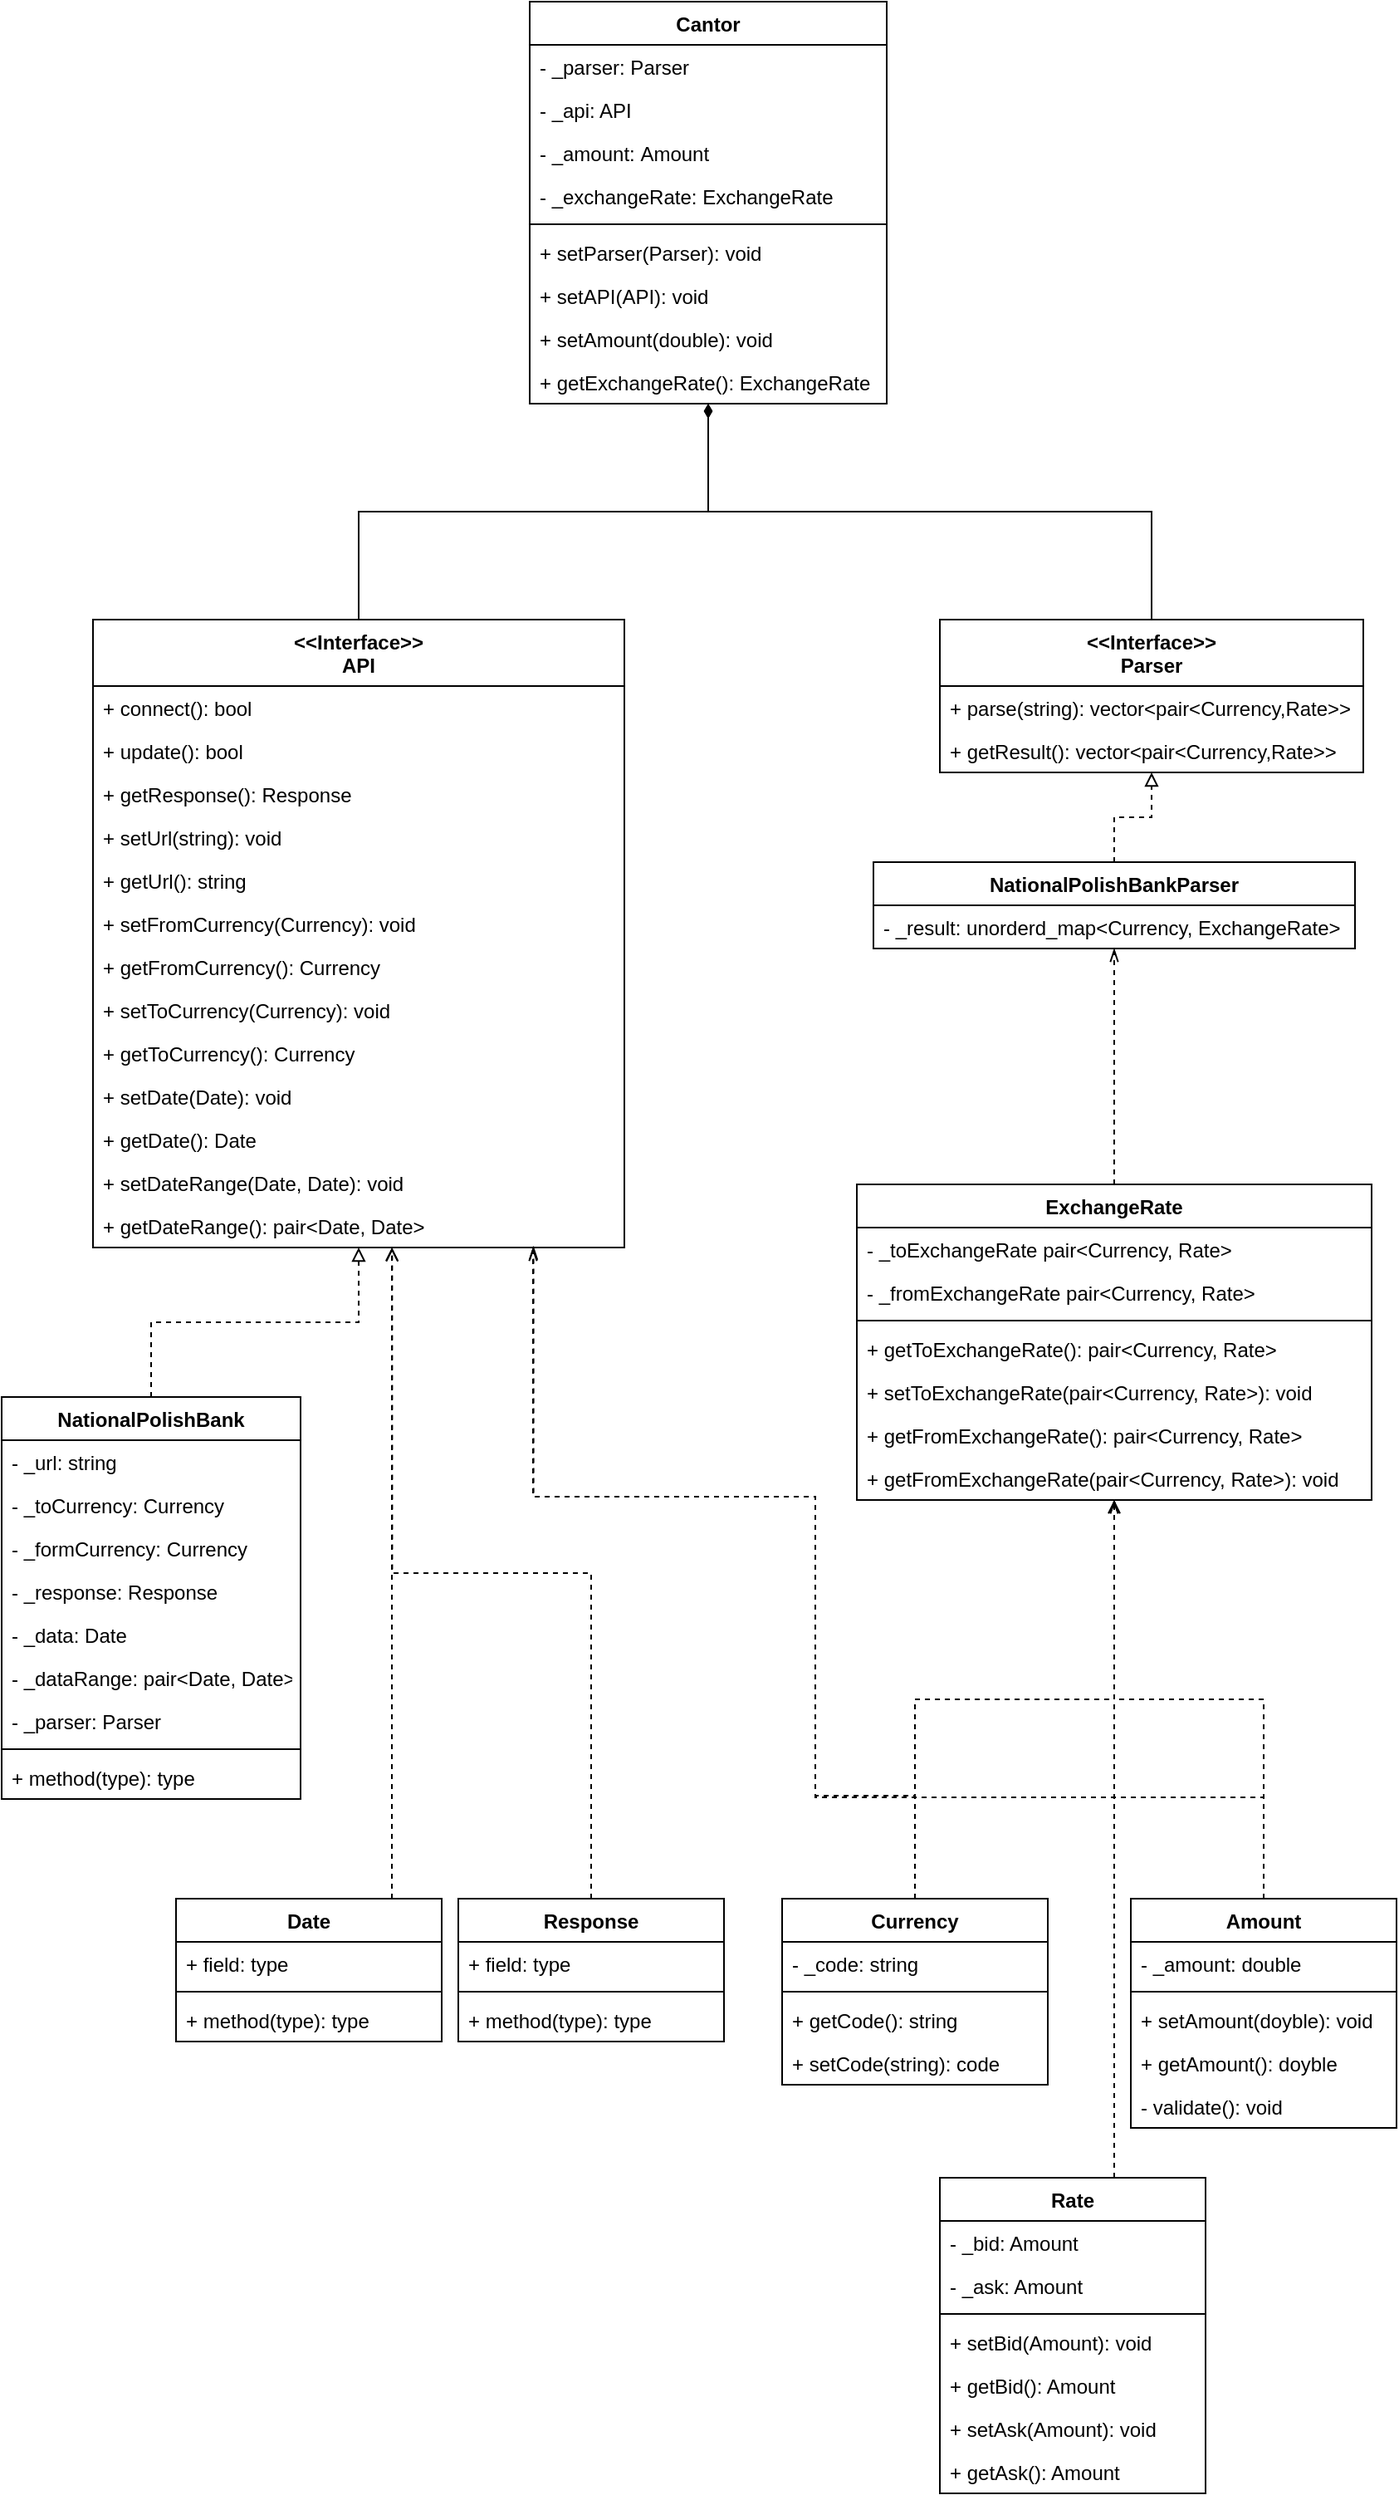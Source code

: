 <mxfile version="14.4.4" type="device"><diagram name="Page-1" id="c4acf3e9-155e-7222-9cf6-157b1a14988f"><mxGraphModel dx="1074" dy="663" grid="1" gridSize="10" guides="1" tooltips="1" connect="1" arrows="1" fold="1" page="1" pageScale="1" pageWidth="850" pageHeight="1100" background="#ffffff" math="0" shadow="0"><root><mxCell id="0"/><mxCell id="1" parent="0"/><mxCell id="X-hiKZKET10FdiY34auF-1" style="edgeStyle=orthogonalEdgeStyle;rounded=0;orthogonalLoop=1;jettySize=auto;html=1;endArrow=diamondThin;endFill=1;" parent="1" source="bLAxV5t_nkkf9cyOYh-Y-75" target="bLAxV5t_nkkf9cyOYh-Y-136" edge="1"><mxGeometry relative="1" as="geometry"/></mxCell><mxCell id="bLAxV5t_nkkf9cyOYh-Y-75" value="&lt;&lt;Interface&gt;&gt;&#10;API" style="swimlane;fontStyle=1;align=center;verticalAlign=top;childLayout=stackLayout;horizontal=1;startSize=40;horizontalStack=0;resizeParent=1;resizeParentMax=0;resizeLast=0;collapsible=1;marginBottom=0;" parent="1" vertex="1"><mxGeometry x="55" y="782" width="320" height="378" as="geometry"/></mxCell><mxCell id="bLAxV5t_nkkf9cyOYh-Y-76" value="+ connect(): bool" style="text;strokeColor=none;fillColor=none;align=left;verticalAlign=top;spacingLeft=4;spacingRight=4;overflow=hidden;rotatable=0;points=[[0,0.5],[1,0.5]];portConstraint=eastwest;" parent="bLAxV5t_nkkf9cyOYh-Y-75" vertex="1"><mxGeometry y="40" width="320" height="26" as="geometry"/></mxCell><mxCell id="bLAxV5t_nkkf9cyOYh-Y-77" value="+ update(): bool" style="text;strokeColor=none;fillColor=none;align=left;verticalAlign=top;spacingLeft=4;spacingRight=4;overflow=hidden;rotatable=0;points=[[0,0.5],[1,0.5]];portConstraint=eastwest;" parent="bLAxV5t_nkkf9cyOYh-Y-75" vertex="1"><mxGeometry y="66" width="320" height="26" as="geometry"/></mxCell><mxCell id="bLAxV5t_nkkf9cyOYh-Y-78" value="+ getResponse(): Response" style="text;strokeColor=none;fillColor=none;align=left;verticalAlign=top;spacingLeft=4;spacingRight=4;overflow=hidden;rotatable=0;points=[[0,0.5],[1,0.5]];portConstraint=eastwest;" parent="bLAxV5t_nkkf9cyOYh-Y-75" vertex="1"><mxGeometry y="92" width="320" height="26" as="geometry"/></mxCell><mxCell id="bLAxV5t_nkkf9cyOYh-Y-79" value="+ setUrl(string): void" style="text;strokeColor=none;fillColor=none;align=left;verticalAlign=top;spacingLeft=4;spacingRight=4;overflow=hidden;rotatable=0;points=[[0,0.5],[1,0.5]];portConstraint=eastwest;" parent="bLAxV5t_nkkf9cyOYh-Y-75" vertex="1"><mxGeometry y="118" width="320" height="26" as="geometry"/></mxCell><mxCell id="bLAxV5t_nkkf9cyOYh-Y-80" value="+ getUrl(): string" style="text;strokeColor=none;fillColor=none;align=left;verticalAlign=top;spacingLeft=4;spacingRight=4;overflow=hidden;rotatable=0;points=[[0,0.5],[1,0.5]];portConstraint=eastwest;" parent="bLAxV5t_nkkf9cyOYh-Y-75" vertex="1"><mxGeometry y="144" width="320" height="26" as="geometry"/></mxCell><mxCell id="bLAxV5t_nkkf9cyOYh-Y-81" value="+ setFromCurrency(Currency): void" style="text;strokeColor=none;fillColor=none;align=left;verticalAlign=top;spacingLeft=4;spacingRight=4;overflow=hidden;rotatable=0;points=[[0,0.5],[1,0.5]];portConstraint=eastwest;" parent="bLAxV5t_nkkf9cyOYh-Y-75" vertex="1"><mxGeometry y="170" width="320" height="26" as="geometry"/></mxCell><mxCell id="bLAxV5t_nkkf9cyOYh-Y-82" value="+ getFromCurrency(): Currency" style="text;strokeColor=none;fillColor=none;align=left;verticalAlign=top;spacingLeft=4;spacingRight=4;overflow=hidden;rotatable=0;points=[[0,0.5],[1,0.5]];portConstraint=eastwest;" parent="bLAxV5t_nkkf9cyOYh-Y-75" vertex="1"><mxGeometry y="196" width="320" height="26" as="geometry"/></mxCell><mxCell id="bLAxV5t_nkkf9cyOYh-Y-83" value="+ setToCurrency(Currency): void" style="text;strokeColor=none;fillColor=none;align=left;verticalAlign=top;spacingLeft=4;spacingRight=4;overflow=hidden;rotatable=0;points=[[0,0.5],[1,0.5]];portConstraint=eastwest;" parent="bLAxV5t_nkkf9cyOYh-Y-75" vertex="1"><mxGeometry y="222" width="320" height="26" as="geometry"/></mxCell><mxCell id="bLAxV5t_nkkf9cyOYh-Y-84" value="+ getToCurrency(): Currency" style="text;strokeColor=none;fillColor=none;align=left;verticalAlign=top;spacingLeft=4;spacingRight=4;overflow=hidden;rotatable=0;points=[[0,0.5],[1,0.5]];portConstraint=eastwest;" parent="bLAxV5t_nkkf9cyOYh-Y-75" vertex="1"><mxGeometry y="248" width="320" height="26" as="geometry"/></mxCell><mxCell id="bLAxV5t_nkkf9cyOYh-Y-86" value="+ setDate(Date): void" style="text;strokeColor=none;fillColor=none;align=left;verticalAlign=top;spacingLeft=4;spacingRight=4;overflow=hidden;rotatable=0;points=[[0,0.5],[1,0.5]];portConstraint=eastwest;" parent="bLAxV5t_nkkf9cyOYh-Y-75" vertex="1"><mxGeometry y="274" width="320" height="26" as="geometry"/></mxCell><mxCell id="bLAxV5t_nkkf9cyOYh-Y-87" value="+ getDate(): Date" style="text;strokeColor=none;fillColor=none;align=left;verticalAlign=top;spacingLeft=4;spacingRight=4;overflow=hidden;rotatable=0;points=[[0,0.5],[1,0.5]];portConstraint=eastwest;" parent="bLAxV5t_nkkf9cyOYh-Y-75" vertex="1"><mxGeometry y="300" width="320" height="26" as="geometry"/></mxCell><mxCell id="bLAxV5t_nkkf9cyOYh-Y-88" value="+ setDateRange(Date, Date): void" style="text;strokeColor=none;fillColor=none;align=left;verticalAlign=top;spacingLeft=4;spacingRight=4;overflow=hidden;rotatable=0;points=[[0,0.5],[1,0.5]];portConstraint=eastwest;" parent="bLAxV5t_nkkf9cyOYh-Y-75" vertex="1"><mxGeometry y="326" width="320" height="26" as="geometry"/></mxCell><mxCell id="bLAxV5t_nkkf9cyOYh-Y-89" value="+ getDateRange(): pair&lt;Date, Date&gt;" style="text;strokeColor=none;fillColor=none;align=left;verticalAlign=top;spacingLeft=4;spacingRight=4;overflow=hidden;rotatable=0;points=[[0,0.5],[1,0.5]];portConstraint=eastwest;" parent="bLAxV5t_nkkf9cyOYh-Y-75" vertex="1"><mxGeometry y="352" width="320" height="26" as="geometry"/></mxCell><mxCell id="bLAxV5t_nkkf9cyOYh-Y-95" style="edgeStyle=orthogonalEdgeStyle;rounded=0;orthogonalLoop=1;jettySize=auto;html=1;startSize=40;endArrow=block;endFill=0;dashed=1;" parent="1" source="bLAxV5t_nkkf9cyOYh-Y-96" target="bLAxV5t_nkkf9cyOYh-Y-75" edge="1"><mxGeometry relative="1" as="geometry"/></mxCell><mxCell id="bLAxV5t_nkkf9cyOYh-Y-96" value="NationalPolishBank&#10;&#10;" style="swimlane;fontStyle=1;align=center;verticalAlign=top;childLayout=stackLayout;horizontal=1;startSize=26;horizontalStack=0;resizeParent=1;resizeParentMax=0;resizeLast=0;collapsible=1;marginBottom=0;" parent="1" vertex="1"><mxGeometry y="1250" width="180" height="242" as="geometry"/></mxCell><mxCell id="bLAxV5t_nkkf9cyOYh-Y-97" value="- _url: string" style="text;strokeColor=none;fillColor=none;align=left;verticalAlign=top;spacingLeft=4;spacingRight=4;overflow=hidden;rotatable=0;points=[[0,0.5],[1,0.5]];portConstraint=eastwest;" parent="bLAxV5t_nkkf9cyOYh-Y-96" vertex="1"><mxGeometry y="26" width="180" height="26" as="geometry"/></mxCell><mxCell id="bLAxV5t_nkkf9cyOYh-Y-98" value="- _toCurrency: Currency" style="text;strokeColor=none;fillColor=none;align=left;verticalAlign=top;spacingLeft=4;spacingRight=4;overflow=hidden;rotatable=0;points=[[0,0.5],[1,0.5]];portConstraint=eastwest;" parent="bLAxV5t_nkkf9cyOYh-Y-96" vertex="1"><mxGeometry y="52" width="180" height="26" as="geometry"/></mxCell><mxCell id="bLAxV5t_nkkf9cyOYh-Y-99" value="- _formCurrency: Currency" style="text;strokeColor=none;fillColor=none;align=left;verticalAlign=top;spacingLeft=4;spacingRight=4;overflow=hidden;rotatable=0;points=[[0,0.5],[1,0.5]];portConstraint=eastwest;" parent="bLAxV5t_nkkf9cyOYh-Y-96" vertex="1"><mxGeometry y="78" width="180" height="26" as="geometry"/></mxCell><mxCell id="bLAxV5t_nkkf9cyOYh-Y-100" value="- _response: Response" style="text;strokeColor=none;fillColor=none;align=left;verticalAlign=top;spacingLeft=4;spacingRight=4;overflow=hidden;rotatable=0;points=[[0,0.5],[1,0.5]];portConstraint=eastwest;" parent="bLAxV5t_nkkf9cyOYh-Y-96" vertex="1"><mxGeometry y="104" width="180" height="26" as="geometry"/></mxCell><mxCell id="bLAxV5t_nkkf9cyOYh-Y-101" value="- _data: Date" style="text;strokeColor=none;fillColor=none;align=left;verticalAlign=top;spacingLeft=4;spacingRight=4;overflow=hidden;rotatable=0;points=[[0,0.5],[1,0.5]];portConstraint=eastwest;" parent="bLAxV5t_nkkf9cyOYh-Y-96" vertex="1"><mxGeometry y="130" width="180" height="26" as="geometry"/></mxCell><mxCell id="bLAxV5t_nkkf9cyOYh-Y-102" value="- _dataRange: pair&lt;Date, Date&gt;" style="text;strokeColor=none;fillColor=none;align=left;verticalAlign=top;spacingLeft=4;spacingRight=4;overflow=hidden;rotatable=0;points=[[0,0.5],[1,0.5]];portConstraint=eastwest;" parent="bLAxV5t_nkkf9cyOYh-Y-96" vertex="1"><mxGeometry y="156" width="180" height="26" as="geometry"/></mxCell><mxCell id="bLAxV5t_nkkf9cyOYh-Y-103" value="- _parser: Parser" style="text;strokeColor=none;fillColor=none;align=left;verticalAlign=top;spacingLeft=4;spacingRight=4;overflow=hidden;rotatable=0;points=[[0,0.5],[1,0.5]];portConstraint=eastwest;" parent="bLAxV5t_nkkf9cyOYh-Y-96" vertex="1"><mxGeometry y="182" width="180" height="26" as="geometry"/></mxCell><mxCell id="bLAxV5t_nkkf9cyOYh-Y-104" value="" style="line;strokeWidth=1;fillColor=none;align=left;verticalAlign=middle;spacingTop=-1;spacingLeft=3;spacingRight=3;rotatable=0;labelPosition=right;points=[];portConstraint=eastwest;" parent="bLAxV5t_nkkf9cyOYh-Y-96" vertex="1"><mxGeometry y="208" width="180" height="8" as="geometry"/></mxCell><mxCell id="bLAxV5t_nkkf9cyOYh-Y-105" value="+ method(type): type" style="text;strokeColor=none;fillColor=none;align=left;verticalAlign=top;spacingLeft=4;spacingRight=4;overflow=hidden;rotatable=0;points=[[0,0.5],[1,0.5]];portConstraint=eastwest;" parent="bLAxV5t_nkkf9cyOYh-Y-96" vertex="1"><mxGeometry y="216" width="180" height="26" as="geometry"/></mxCell><mxCell id="KTCqO3PVeO4-w_g8poJK-3" style="edgeStyle=orthogonalEdgeStyle;rounded=0;orthogonalLoop=1;jettySize=auto;html=1;dashed=1;endArrow=openThin;endFill=0;" parent="1" source="bLAxV5t_nkkf9cyOYh-Y-106" target="bLAxV5t_nkkf9cyOYh-Y-124" edge="1"><mxGeometry relative="1" as="geometry"/></mxCell><mxCell id="bLAxV5t_nkkf9cyOYh-Y-106" value="Currency" style="swimlane;fontStyle=1;align=center;verticalAlign=top;childLayout=stackLayout;horizontal=1;startSize=26;horizontalStack=0;resizeParent=1;resizeParentMax=0;resizeLast=0;collapsible=1;marginBottom=0;" parent="1" vertex="1"><mxGeometry x="470" y="1552" width="160" height="112" as="geometry"/></mxCell><mxCell id="bLAxV5t_nkkf9cyOYh-Y-107" value="- _code: string" style="text;strokeColor=none;fillColor=none;align=left;verticalAlign=top;spacingLeft=4;spacingRight=4;overflow=hidden;rotatable=0;points=[[0,0.5],[1,0.5]];portConstraint=eastwest;" parent="bLAxV5t_nkkf9cyOYh-Y-106" vertex="1"><mxGeometry y="26" width="160" height="26" as="geometry"/></mxCell><mxCell id="bLAxV5t_nkkf9cyOYh-Y-108" value="" style="line;strokeWidth=1;fillColor=none;align=left;verticalAlign=middle;spacingTop=-1;spacingLeft=3;spacingRight=3;rotatable=0;labelPosition=right;points=[];portConstraint=eastwest;" parent="bLAxV5t_nkkf9cyOYh-Y-106" vertex="1"><mxGeometry y="52" width="160" height="8" as="geometry"/></mxCell><mxCell id="KTCqO3PVeO4-w_g8poJK-1" value="+ getCode(): string" style="text;strokeColor=none;fillColor=none;align=left;verticalAlign=top;spacingLeft=4;spacingRight=4;overflow=hidden;rotatable=0;points=[[0,0.5],[1,0.5]];portConstraint=eastwest;" parent="bLAxV5t_nkkf9cyOYh-Y-106" vertex="1"><mxGeometry y="60" width="160" height="26" as="geometry"/></mxCell><mxCell id="bLAxV5t_nkkf9cyOYh-Y-109" value="+ setCode(string): code" style="text;strokeColor=none;fillColor=none;align=left;verticalAlign=top;spacingLeft=4;spacingRight=4;overflow=hidden;rotatable=0;points=[[0,0.5],[1,0.5]];portConstraint=eastwest;" parent="bLAxV5t_nkkf9cyOYh-Y-106" vertex="1"><mxGeometry y="86" width="160" height="26" as="geometry"/></mxCell><mxCell id="X-hiKZKET10FdiY34auF-17" style="edgeStyle=orthogonalEdgeStyle;rounded=0;orthogonalLoop=1;jettySize=auto;html=1;entryX=0.563;entryY=1.007;entryDx=0;entryDy=0;entryPerimeter=0;endArrow=open;endFill=0;dashed=1;" parent="1" source="bLAxV5t_nkkf9cyOYh-Y-110" target="bLAxV5t_nkkf9cyOYh-Y-89" edge="1"><mxGeometry relative="1" as="geometry"/></mxCell><mxCell id="bLAxV5t_nkkf9cyOYh-Y-110" value="Response" style="swimlane;fontStyle=1;align=center;verticalAlign=top;childLayout=stackLayout;horizontal=1;startSize=26;horizontalStack=0;resizeParent=1;resizeParentMax=0;resizeLast=0;collapsible=1;marginBottom=0;" parent="1" vertex="1"><mxGeometry x="275" y="1552" width="160" height="86" as="geometry"/></mxCell><mxCell id="bLAxV5t_nkkf9cyOYh-Y-111" value="+ field: type" style="text;strokeColor=none;fillColor=none;align=left;verticalAlign=top;spacingLeft=4;spacingRight=4;overflow=hidden;rotatable=0;points=[[0,0.5],[1,0.5]];portConstraint=eastwest;" parent="bLAxV5t_nkkf9cyOYh-Y-110" vertex="1"><mxGeometry y="26" width="160" height="26" as="geometry"/></mxCell><mxCell id="bLAxV5t_nkkf9cyOYh-Y-112" value="" style="line;strokeWidth=1;fillColor=none;align=left;verticalAlign=middle;spacingTop=-1;spacingLeft=3;spacingRight=3;rotatable=0;labelPosition=right;points=[];portConstraint=eastwest;" parent="bLAxV5t_nkkf9cyOYh-Y-110" vertex="1"><mxGeometry y="52" width="160" height="8" as="geometry"/></mxCell><mxCell id="bLAxV5t_nkkf9cyOYh-Y-113" value="+ method(type): type" style="text;strokeColor=none;fillColor=none;align=left;verticalAlign=top;spacingLeft=4;spacingRight=4;overflow=hidden;rotatable=0;points=[[0,0.5],[1,0.5]];portConstraint=eastwest;" parent="bLAxV5t_nkkf9cyOYh-Y-110" vertex="1"><mxGeometry y="60" width="160" height="26" as="geometry"/></mxCell><mxCell id="X-hiKZKET10FdiY34auF-14" style="edgeStyle=orthogonalEdgeStyle;rounded=0;orthogonalLoop=1;jettySize=auto;html=1;endArrow=open;endFill=0;dashed=1;" parent="1" source="bLAxV5t_nkkf9cyOYh-Y-114" target="bLAxV5t_nkkf9cyOYh-Y-75" edge="1"><mxGeometry relative="1" as="geometry"><Array as="points"><mxPoint x="235" y="1462"/><mxPoint x="235" y="1462"/></Array></mxGeometry></mxCell><mxCell id="bLAxV5t_nkkf9cyOYh-Y-114" value="Date" style="swimlane;fontStyle=1;align=center;verticalAlign=top;childLayout=stackLayout;horizontal=1;startSize=26;horizontalStack=0;resizeParent=1;resizeParentMax=0;resizeLast=0;collapsible=1;marginBottom=0;" parent="1" vertex="1"><mxGeometry x="105" y="1552" width="160" height="86" as="geometry"/></mxCell><mxCell id="bLAxV5t_nkkf9cyOYh-Y-115" value="+ field: type" style="text;strokeColor=none;fillColor=none;align=left;verticalAlign=top;spacingLeft=4;spacingRight=4;overflow=hidden;rotatable=0;points=[[0,0.5],[1,0.5]];portConstraint=eastwest;" parent="bLAxV5t_nkkf9cyOYh-Y-114" vertex="1"><mxGeometry y="26" width="160" height="26" as="geometry"/></mxCell><mxCell id="bLAxV5t_nkkf9cyOYh-Y-116" value="" style="line;strokeWidth=1;fillColor=none;align=left;verticalAlign=middle;spacingTop=-1;spacingLeft=3;spacingRight=3;rotatable=0;labelPosition=right;points=[];portConstraint=eastwest;" parent="bLAxV5t_nkkf9cyOYh-Y-114" vertex="1"><mxGeometry y="52" width="160" height="8" as="geometry"/></mxCell><mxCell id="bLAxV5t_nkkf9cyOYh-Y-117" value="+ method(type): type" style="text;strokeColor=none;fillColor=none;align=left;verticalAlign=top;spacingLeft=4;spacingRight=4;overflow=hidden;rotatable=0;points=[[0,0.5],[1,0.5]];portConstraint=eastwest;" parent="bLAxV5t_nkkf9cyOYh-Y-114" vertex="1"><mxGeometry y="60" width="160" height="26" as="geometry"/></mxCell><mxCell id="X-hiKZKET10FdiY34auF-2" style="edgeStyle=orthogonalEdgeStyle;rounded=0;orthogonalLoop=1;jettySize=auto;html=1;endArrow=diamondThin;endFill=1;exitX=0.5;exitY=0;exitDx=0;exitDy=0;" parent="1" source="bLAxV5t_nkkf9cyOYh-Y-118" target="bLAxV5t_nkkf9cyOYh-Y-136" edge="1"><mxGeometry relative="1" as="geometry"/></mxCell><mxCell id="bLAxV5t_nkkf9cyOYh-Y-118" value="&lt;&lt;Interface&gt;&gt;&#10;Parser" style="swimlane;fontStyle=1;align=center;verticalAlign=top;childLayout=stackLayout;horizontal=1;startSize=40;horizontalStack=0;resizeParent=1;resizeParentMax=0;resizeLast=0;collapsible=1;marginBottom=0;" parent="1" vertex="1"><mxGeometry x="565" y="782" width="255" height="92" as="geometry"/></mxCell><mxCell id="bLAxV5t_nkkf9cyOYh-Y-119" value="+ parse(string): vector&lt;pair&lt;Currency,Rate&gt;&gt;" style="text;strokeColor=none;fillColor=none;align=left;verticalAlign=top;spacingLeft=4;spacingRight=4;overflow=hidden;rotatable=0;points=[[0,0.5],[1,0.5]];portConstraint=eastwest;" parent="bLAxV5t_nkkf9cyOYh-Y-118" vertex="1"><mxGeometry y="40" width="255" height="26" as="geometry"/></mxCell><mxCell id="bLAxV5t_nkkf9cyOYh-Y-120" value="+ getResult(): vector&lt;pair&lt;Currency,Rate&gt;&gt;" style="text;strokeColor=none;fillColor=none;align=left;verticalAlign=top;spacingLeft=4;spacingRight=4;overflow=hidden;rotatable=0;points=[[0,0.5],[1,0.5]];portConstraint=eastwest;" parent="bLAxV5t_nkkf9cyOYh-Y-118" vertex="1"><mxGeometry y="66" width="255" height="26" as="geometry"/></mxCell><mxCell id="bLAxV5t_nkkf9cyOYh-Y-121" style="edgeStyle=orthogonalEdgeStyle;rounded=0;orthogonalLoop=1;jettySize=auto;html=1;startSize=40;endArrow=block;endFill=0;dashed=1;" parent="1" source="bLAxV5t_nkkf9cyOYh-Y-122" target="bLAxV5t_nkkf9cyOYh-Y-118" edge="1"><mxGeometry relative="1" as="geometry"/></mxCell><mxCell id="bLAxV5t_nkkf9cyOYh-Y-122" value="NationalPolishBankParser" style="swimlane;fontStyle=1;align=center;verticalAlign=top;childLayout=stackLayout;horizontal=1;startSize=26;horizontalStack=0;resizeParent=1;resizeParentMax=0;resizeLast=0;collapsible=1;marginBottom=0;" parent="1" vertex="1"><mxGeometry x="525" y="928" width="290" height="52" as="geometry"/></mxCell><mxCell id="bLAxV5t_nkkf9cyOYh-Y-123" value="- _result: unorderd_map&lt;Currency, ExchangeRate&gt;" style="text;strokeColor=none;fillColor=none;align=left;verticalAlign=top;spacingLeft=4;spacingRight=4;overflow=hidden;rotatable=0;points=[[0,0.5],[1,0.5]];portConstraint=eastwest;" parent="bLAxV5t_nkkf9cyOYh-Y-122" vertex="1"><mxGeometry y="26" width="290" height="26" as="geometry"/></mxCell><mxCell id="KTCqO3PVeO4-w_g8poJK-6" style="edgeStyle=orthogonalEdgeStyle;rounded=0;orthogonalLoop=1;jettySize=auto;html=1;dashed=1;endArrow=openThin;endFill=0;" parent="1" source="bLAxV5t_nkkf9cyOYh-Y-124" target="bLAxV5t_nkkf9cyOYh-Y-122" edge="1"><mxGeometry relative="1" as="geometry"/></mxCell><mxCell id="bLAxV5t_nkkf9cyOYh-Y-124" value="ExchangeRate" style="swimlane;fontStyle=1;align=center;verticalAlign=top;childLayout=stackLayout;horizontal=1;startSize=26;horizontalStack=0;resizeParent=1;resizeParentMax=0;resizeLast=0;collapsible=1;marginBottom=0;" parent="1" vertex="1"><mxGeometry x="515" y="1122" width="310" height="190" as="geometry"/></mxCell><mxCell id="bLAxV5t_nkkf9cyOYh-Y-125" value="- _toExchangeRate pair&lt;Currency, Rate&gt;" style="text;strokeColor=none;fillColor=none;align=left;verticalAlign=top;spacingLeft=4;spacingRight=4;overflow=hidden;rotatable=0;points=[[0,0.5],[1,0.5]];portConstraint=eastwest;" parent="bLAxV5t_nkkf9cyOYh-Y-124" vertex="1"><mxGeometry y="26" width="310" height="26" as="geometry"/></mxCell><mxCell id="bLAxV5t_nkkf9cyOYh-Y-126" value="- _fromExchangeRate pair&lt;Currency, Rate&gt;" style="text;strokeColor=none;fillColor=none;align=left;verticalAlign=top;spacingLeft=4;spacingRight=4;overflow=hidden;rotatable=0;points=[[0,0.5],[1,0.5]];portConstraint=eastwest;" parent="bLAxV5t_nkkf9cyOYh-Y-124" vertex="1"><mxGeometry y="52" width="310" height="26" as="geometry"/></mxCell><mxCell id="bLAxV5t_nkkf9cyOYh-Y-127" value="" style="line;strokeWidth=1;fillColor=none;align=left;verticalAlign=middle;spacingTop=-1;spacingLeft=3;spacingRight=3;rotatable=0;labelPosition=right;points=[];portConstraint=eastwest;" parent="bLAxV5t_nkkf9cyOYh-Y-124" vertex="1"><mxGeometry y="78" width="310" height="8" as="geometry"/></mxCell><mxCell id="bLAxV5t_nkkf9cyOYh-Y-128" value="+ getToExchangeRate(): pair&lt;Currency, Rate&gt;" style="text;strokeColor=none;fillColor=none;align=left;verticalAlign=top;spacingLeft=4;spacingRight=4;overflow=hidden;rotatable=0;points=[[0,0.5],[1,0.5]];portConstraint=eastwest;" parent="bLAxV5t_nkkf9cyOYh-Y-124" vertex="1"><mxGeometry y="86" width="310" height="26" as="geometry"/></mxCell><mxCell id="bLAxV5t_nkkf9cyOYh-Y-129" value="+ setToExchangeRate(pair&lt;Currency, Rate&gt;): void" style="text;strokeColor=none;fillColor=none;align=left;verticalAlign=top;spacingLeft=4;spacingRight=4;overflow=hidden;rotatable=0;points=[[0,0.5],[1,0.5]];portConstraint=eastwest;" parent="bLAxV5t_nkkf9cyOYh-Y-124" vertex="1"><mxGeometry y="112" width="310" height="26" as="geometry"/></mxCell><mxCell id="bLAxV5t_nkkf9cyOYh-Y-130" value="+ getFromExchangeRate(): pair&lt;Currency, Rate&gt;" style="text;strokeColor=none;fillColor=none;align=left;verticalAlign=top;spacingLeft=4;spacingRight=4;overflow=hidden;rotatable=0;points=[[0,0.5],[1,0.5]];portConstraint=eastwest;" parent="bLAxV5t_nkkf9cyOYh-Y-124" vertex="1"><mxGeometry y="138" width="310" height="26" as="geometry"/></mxCell><mxCell id="bLAxV5t_nkkf9cyOYh-Y-131" value="+ getFromExchangeRate(pair&lt;Currency, Rate&gt;): void" style="text;strokeColor=none;fillColor=none;align=left;verticalAlign=top;spacingLeft=4;spacingRight=4;overflow=hidden;rotatable=0;points=[[0,0.5],[1,0.5]];portConstraint=eastwest;" parent="bLAxV5t_nkkf9cyOYh-Y-124" vertex="1"><mxGeometry y="164" width="310" height="26" as="geometry"/></mxCell><mxCell id="KTCqO3PVeO4-w_g8poJK-4" style="edgeStyle=orthogonalEdgeStyle;rounded=0;orthogonalLoop=1;jettySize=auto;html=1;dashed=1;endArrow=openThin;endFill=0;" parent="1" source="bLAxV5t_nkkf9cyOYh-Y-132" target="bLAxV5t_nkkf9cyOYh-Y-124" edge="1"><mxGeometry relative="1" as="geometry"/></mxCell><mxCell id="bLAxV5t_nkkf9cyOYh-Y-132" value="Amount" style="swimlane;fontStyle=1;align=center;verticalAlign=top;childLayout=stackLayout;horizontal=1;startSize=26;horizontalStack=0;resizeParent=1;resizeParentMax=0;resizeLast=0;collapsible=1;marginBottom=0;" parent="1" vertex="1"><mxGeometry x="680" y="1552" width="160" height="138" as="geometry"/></mxCell><mxCell id="bLAxV5t_nkkf9cyOYh-Y-133" value="- _amount: double" style="text;strokeColor=none;fillColor=none;align=left;verticalAlign=top;spacingLeft=4;spacingRight=4;overflow=hidden;rotatable=0;points=[[0,0.5],[1,0.5]];portConstraint=eastwest;fontStyle=0" parent="bLAxV5t_nkkf9cyOYh-Y-132" vertex="1"><mxGeometry y="26" width="160" height="26" as="geometry"/></mxCell><mxCell id="bLAxV5t_nkkf9cyOYh-Y-134" value="" style="line;strokeWidth=1;fillColor=none;align=left;verticalAlign=middle;spacingTop=-1;spacingLeft=3;spacingRight=3;rotatable=0;labelPosition=right;points=[];portConstraint=eastwest;" parent="bLAxV5t_nkkf9cyOYh-Y-132" vertex="1"><mxGeometry y="52" width="160" height="8" as="geometry"/></mxCell><mxCell id="bLAxV5t_nkkf9cyOYh-Y-135" value="+ setAmount(doyble): void" style="text;strokeColor=none;fillColor=none;align=left;verticalAlign=top;spacingLeft=4;spacingRight=4;overflow=hidden;rotatable=0;points=[[0,0.5],[1,0.5]];portConstraint=eastwest;" parent="bLAxV5t_nkkf9cyOYh-Y-132" vertex="1"><mxGeometry y="60" width="160" height="26" as="geometry"/></mxCell><mxCell id="bLAxV5t_nkkf9cyOYh-Y-148" value="+ getAmount(): doyble" style="text;strokeColor=none;fillColor=none;align=left;verticalAlign=top;spacingLeft=4;spacingRight=4;overflow=hidden;rotatable=0;points=[[0,0.5],[1,0.5]];portConstraint=eastwest;" parent="bLAxV5t_nkkf9cyOYh-Y-132" vertex="1"><mxGeometry y="86" width="160" height="26" as="geometry"/></mxCell><mxCell id="bLAxV5t_nkkf9cyOYh-Y-147" value="- validate(): void" style="text;strokeColor=none;fillColor=none;align=left;verticalAlign=top;spacingLeft=4;spacingRight=4;overflow=hidden;rotatable=0;points=[[0,0.5],[1,0.5]];portConstraint=eastwest;" parent="bLAxV5t_nkkf9cyOYh-Y-132" vertex="1"><mxGeometry y="112" width="160" height="26" as="geometry"/></mxCell><mxCell id="bLAxV5t_nkkf9cyOYh-Y-136" value="Cantor" style="swimlane;fontStyle=1;align=center;verticalAlign=top;childLayout=stackLayout;horizontal=1;startSize=26;horizontalStack=0;resizeParent=1;resizeParentMax=0;resizeLast=0;collapsible=1;marginBottom=0;" parent="1" vertex="1"><mxGeometry x="318" y="410" width="215" height="242" as="geometry"/></mxCell><mxCell id="bLAxV5t_nkkf9cyOYh-Y-140" value="- _parser: Parser" style="text;strokeColor=none;fillColor=none;align=left;verticalAlign=top;spacingLeft=4;spacingRight=4;overflow=hidden;rotatable=0;points=[[0,0.5],[1,0.5]];portConstraint=eastwest;" parent="bLAxV5t_nkkf9cyOYh-Y-136" vertex="1"><mxGeometry y="26" width="215" height="26" as="geometry"/></mxCell><mxCell id="bLAxV5t_nkkf9cyOYh-Y-137" value="- _api: API" style="text;strokeColor=none;fillColor=none;align=left;verticalAlign=top;spacingLeft=4;spacingRight=4;overflow=hidden;rotatable=0;points=[[0,0.5],[1,0.5]];portConstraint=eastwest;" parent="bLAxV5t_nkkf9cyOYh-Y-136" vertex="1"><mxGeometry y="52" width="215" height="26" as="geometry"/></mxCell><mxCell id="bLAxV5t_nkkf9cyOYh-Y-142" value="- _amount: Amount" style="text;strokeColor=none;fillColor=none;align=left;verticalAlign=top;spacingLeft=4;spacingRight=4;overflow=hidden;rotatable=0;points=[[0,0.5],[1,0.5]];portConstraint=eastwest;" parent="bLAxV5t_nkkf9cyOYh-Y-136" vertex="1"><mxGeometry y="78" width="215" height="26" as="geometry"/></mxCell><mxCell id="bLAxV5t_nkkf9cyOYh-Y-143" value="- _exchangeRate: ExchangeRate" style="text;strokeColor=none;fillColor=none;align=left;verticalAlign=top;spacingLeft=4;spacingRight=4;overflow=hidden;rotatable=0;points=[[0,0.5],[1,0.5]];portConstraint=eastwest;" parent="bLAxV5t_nkkf9cyOYh-Y-136" vertex="1"><mxGeometry y="104" width="215" height="26" as="geometry"/></mxCell><mxCell id="bLAxV5t_nkkf9cyOYh-Y-138" value="" style="line;strokeWidth=1;fillColor=none;align=left;verticalAlign=middle;spacingTop=-1;spacingLeft=3;spacingRight=3;rotatable=0;labelPosition=right;points=[];portConstraint=eastwest;" parent="bLAxV5t_nkkf9cyOYh-Y-136" vertex="1"><mxGeometry y="130" width="215" height="8" as="geometry"/></mxCell><mxCell id="bLAxV5t_nkkf9cyOYh-Y-144" value="+ setParser(Parser): void" style="text;strokeColor=none;fillColor=none;align=left;verticalAlign=top;spacingLeft=4;spacingRight=4;overflow=hidden;rotatable=0;points=[[0,0.5],[1,0.5]];portConstraint=eastwest;" parent="bLAxV5t_nkkf9cyOYh-Y-136" vertex="1"><mxGeometry y="138" width="215" height="26" as="geometry"/></mxCell><mxCell id="bLAxV5t_nkkf9cyOYh-Y-139" value="+ setAPI(API): void" style="text;strokeColor=none;fillColor=none;align=left;verticalAlign=top;spacingLeft=4;spacingRight=4;overflow=hidden;rotatable=0;points=[[0,0.5],[1,0.5]];portConstraint=eastwest;" parent="bLAxV5t_nkkf9cyOYh-Y-136" vertex="1"><mxGeometry y="164" width="215" height="26" as="geometry"/></mxCell><mxCell id="bLAxV5t_nkkf9cyOYh-Y-145" value="+ setAmount(double): void" style="text;strokeColor=none;fillColor=none;align=left;verticalAlign=top;spacingLeft=4;spacingRight=4;overflow=hidden;rotatable=0;points=[[0,0.5],[1,0.5]];portConstraint=eastwest;" parent="bLAxV5t_nkkf9cyOYh-Y-136" vertex="1"><mxGeometry y="190" width="215" height="26" as="geometry"/></mxCell><mxCell id="bLAxV5t_nkkf9cyOYh-Y-141" value="+ getExchangeRate(): ExchangeRate" style="text;strokeColor=none;fillColor=none;align=left;verticalAlign=top;spacingLeft=4;spacingRight=4;overflow=hidden;rotatable=0;points=[[0,0.5],[1,0.5]];portConstraint=eastwest;" parent="bLAxV5t_nkkf9cyOYh-Y-136" vertex="1"><mxGeometry y="216" width="215" height="26" as="geometry"/></mxCell><mxCell id="17qRX7VQvo0NqIq3ElMH-1" style="edgeStyle=orthogonalEdgeStyle;rounded=0;orthogonalLoop=1;jettySize=auto;html=1;dashed=1;endArrow=openThin;endFill=0;exitX=0.5;exitY=0;exitDx=0;exitDy=0;entryX=0.829;entryY=0.973;entryDx=0;entryDy=0;entryPerimeter=0;" parent="1" source="bLAxV5t_nkkf9cyOYh-Y-106" target="bLAxV5t_nkkf9cyOYh-Y-89" edge="1"><mxGeometry relative="1" as="geometry"><mxPoint x="365.5" y="1420" as="sourcePoint"/><mxPoint x="485.5" y="1180" as="targetPoint"/><Array as="points"><mxPoint x="550" y="1490"/><mxPoint x="490" y="1490"/><mxPoint x="490" y="1310"/><mxPoint x="320" y="1310"/></Array></mxGeometry></mxCell><mxCell id="17qRX7VQvo0NqIq3ElMH-2" style="edgeStyle=orthogonalEdgeStyle;rounded=0;orthogonalLoop=1;jettySize=auto;html=1;dashed=1;endArrow=openThin;endFill=0;exitX=0.5;exitY=0;exitDx=0;exitDy=0;" parent="1" source="bLAxV5t_nkkf9cyOYh-Y-132" target="bLAxV5t_nkkf9cyOYh-Y-89" edge="1"><mxGeometry relative="1" as="geometry"><mxPoint x="739.72" y="1542.7" as="sourcePoint"/><mxPoint x="510" y="1149.998" as="targetPoint"/><Array as="points"><mxPoint x="760" y="1491"/><mxPoint x="490" y="1491"/><mxPoint x="490" y="1310"/><mxPoint x="320" y="1310"/></Array></mxGeometry></mxCell><mxCell id="lXu9WKdJechKXEmVq8bp-10" style="edgeStyle=orthogonalEdgeStyle;rounded=0;orthogonalLoop=1;jettySize=auto;html=1;dashed=1;endArrow=open;endFill=0;" parent="1" source="lXu9WKdJechKXEmVq8bp-1" target="bLAxV5t_nkkf9cyOYh-Y-124" edge="1"><mxGeometry relative="1" as="geometry"><Array as="points"><mxPoint x="670" y="1650"/><mxPoint x="670" y="1650"/></Array></mxGeometry></mxCell><mxCell id="lXu9WKdJechKXEmVq8bp-1" value="Rate" style="swimlane;fontStyle=1;align=center;verticalAlign=top;childLayout=stackLayout;horizontal=1;startSize=26;horizontalStack=0;resizeParent=1;resizeParentMax=0;resizeLast=0;collapsible=1;marginBottom=0;" parent="1" vertex="1"><mxGeometry x="565" y="1720" width="160" height="190" as="geometry"/></mxCell><mxCell id="lXu9WKdJechKXEmVq8bp-7" value="- _bid: Amount" style="text;strokeColor=none;fillColor=none;align=left;verticalAlign=top;spacingLeft=4;spacingRight=4;overflow=hidden;rotatable=0;points=[[0,0.5],[1,0.5]];portConstraint=eastwest;fontStyle=0" parent="lXu9WKdJechKXEmVq8bp-1" vertex="1"><mxGeometry y="26" width="160" height="26" as="geometry"/></mxCell><mxCell id="lXu9WKdJechKXEmVq8bp-2" value="- _ask: Amount" style="text;strokeColor=none;fillColor=none;align=left;verticalAlign=top;spacingLeft=4;spacingRight=4;overflow=hidden;rotatable=0;points=[[0,0.5],[1,0.5]];portConstraint=eastwest;fontStyle=0" parent="lXu9WKdJechKXEmVq8bp-1" vertex="1"><mxGeometry y="52" width="160" height="26" as="geometry"/></mxCell><mxCell id="lXu9WKdJechKXEmVq8bp-3" value="" style="line;strokeWidth=1;fillColor=none;align=left;verticalAlign=middle;spacingTop=-1;spacingLeft=3;spacingRight=3;rotatable=0;labelPosition=right;points=[];portConstraint=eastwest;" parent="lXu9WKdJechKXEmVq8bp-1" vertex="1"><mxGeometry y="78" width="160" height="8" as="geometry"/></mxCell><mxCell id="lXu9WKdJechKXEmVq8bp-8" value="+ setBid(Amount): void" style="text;strokeColor=none;fillColor=none;align=left;verticalAlign=top;spacingLeft=4;spacingRight=4;overflow=hidden;rotatable=0;points=[[0,0.5],[1,0.5]];portConstraint=eastwest;" parent="lXu9WKdJechKXEmVq8bp-1" vertex="1"><mxGeometry y="86" width="160" height="26" as="geometry"/></mxCell><mxCell id="lXu9WKdJechKXEmVq8bp-4" value="+ getBid(): Amount" style="text;strokeColor=none;fillColor=none;align=left;verticalAlign=top;spacingLeft=4;spacingRight=4;overflow=hidden;rotatable=0;points=[[0,0.5],[1,0.5]];portConstraint=eastwest;" parent="lXu9WKdJechKXEmVq8bp-1" vertex="1"><mxGeometry y="112" width="160" height="26" as="geometry"/></mxCell><mxCell id="lXu9WKdJechKXEmVq8bp-9" value="+ setAsk(Amount): void" style="text;strokeColor=none;fillColor=none;align=left;verticalAlign=top;spacingLeft=4;spacingRight=4;overflow=hidden;rotatable=0;points=[[0,0.5],[1,0.5]];portConstraint=eastwest;" parent="lXu9WKdJechKXEmVq8bp-1" vertex="1"><mxGeometry y="138" width="160" height="26" as="geometry"/></mxCell><mxCell id="lXu9WKdJechKXEmVq8bp-5" value="+ getAsk(): Amount" style="text;strokeColor=none;fillColor=none;align=left;verticalAlign=top;spacingLeft=4;spacingRight=4;overflow=hidden;rotatable=0;points=[[0,0.5],[1,0.5]];portConstraint=eastwest;" parent="lXu9WKdJechKXEmVq8bp-1" vertex="1"><mxGeometry y="164" width="160" height="26" as="geometry"/></mxCell></root></mxGraphModel></diagram></mxfile>